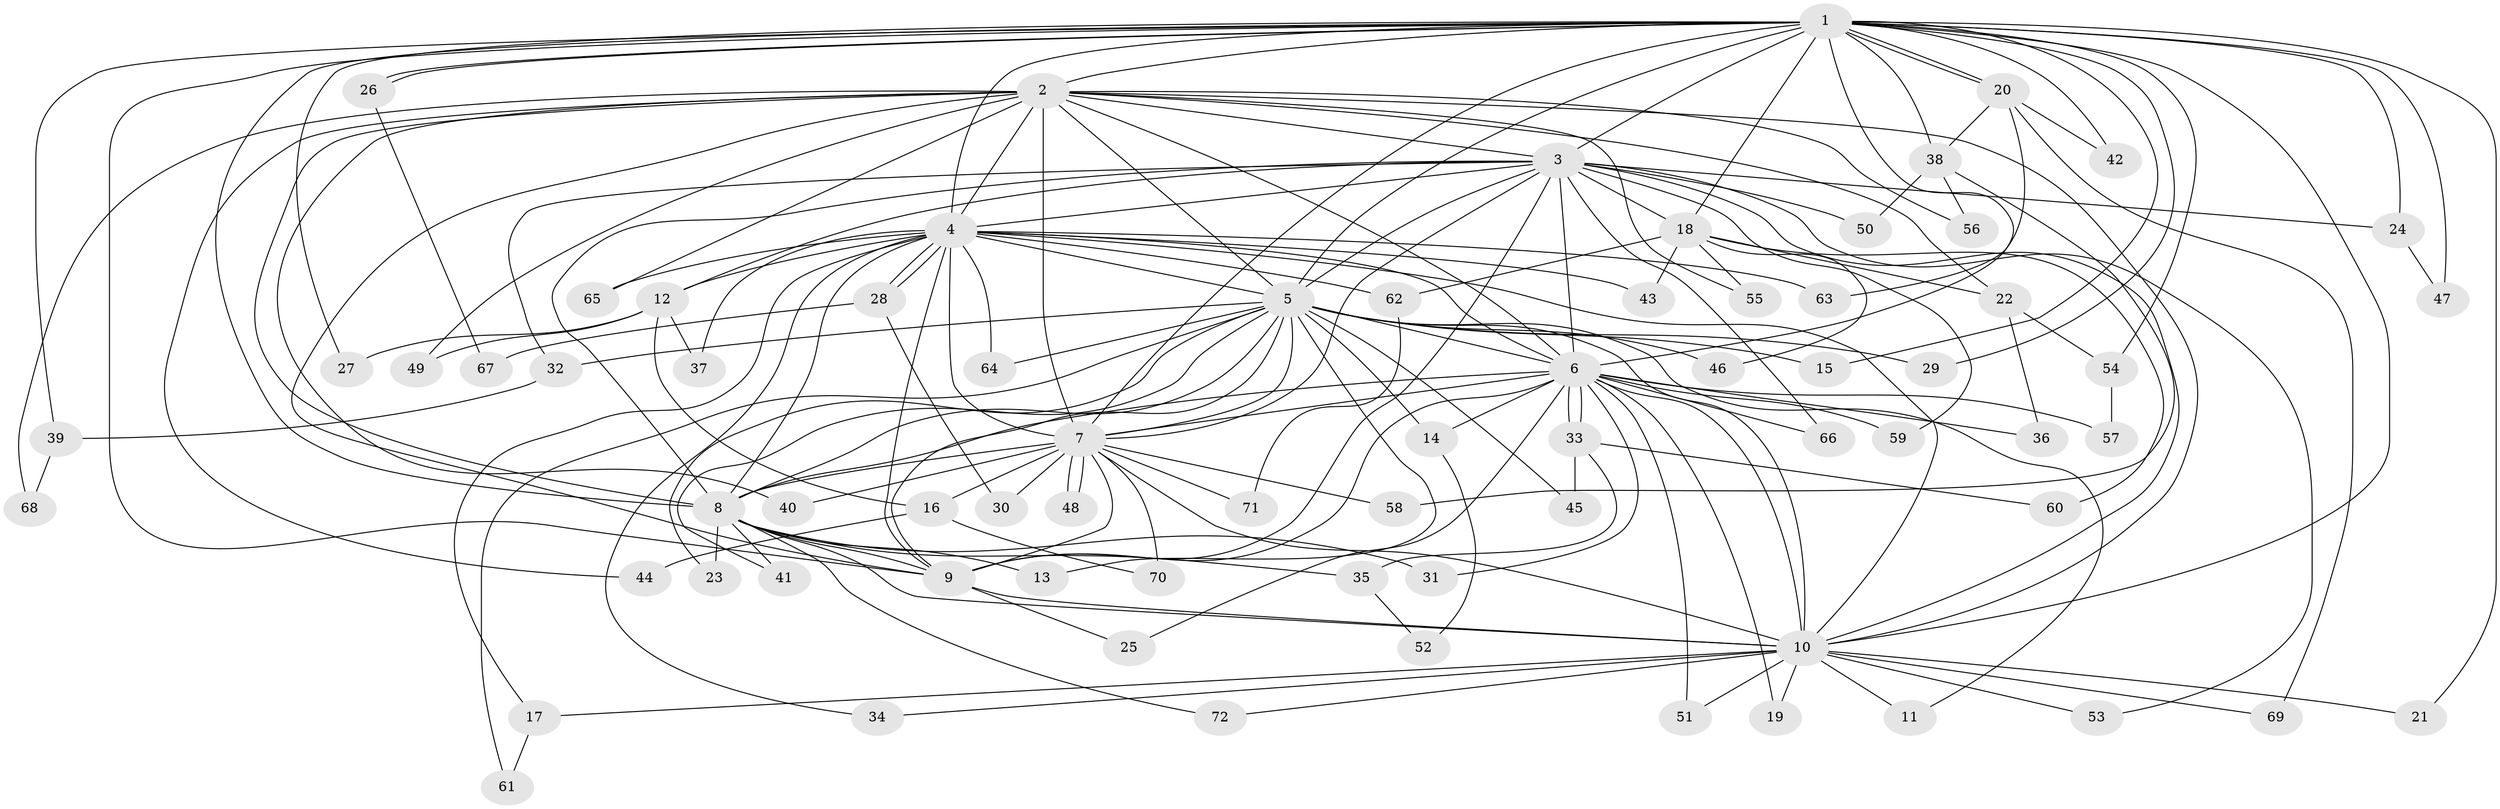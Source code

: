 // Generated by graph-tools (version 1.1) at 2025/34/03/09/25 02:34:56]
// undirected, 72 vertices, 169 edges
graph export_dot {
graph [start="1"]
  node [color=gray90,style=filled];
  1;
  2;
  3;
  4;
  5;
  6;
  7;
  8;
  9;
  10;
  11;
  12;
  13;
  14;
  15;
  16;
  17;
  18;
  19;
  20;
  21;
  22;
  23;
  24;
  25;
  26;
  27;
  28;
  29;
  30;
  31;
  32;
  33;
  34;
  35;
  36;
  37;
  38;
  39;
  40;
  41;
  42;
  43;
  44;
  45;
  46;
  47;
  48;
  49;
  50;
  51;
  52;
  53;
  54;
  55;
  56;
  57;
  58;
  59;
  60;
  61;
  62;
  63;
  64;
  65;
  66;
  67;
  68;
  69;
  70;
  71;
  72;
  1 -- 2;
  1 -- 3;
  1 -- 4;
  1 -- 5;
  1 -- 6;
  1 -- 7;
  1 -- 8;
  1 -- 9;
  1 -- 10;
  1 -- 15;
  1 -- 18;
  1 -- 20;
  1 -- 20;
  1 -- 21;
  1 -- 24;
  1 -- 26;
  1 -- 26;
  1 -- 27;
  1 -- 29;
  1 -- 38;
  1 -- 39;
  1 -- 42;
  1 -- 47;
  1 -- 54;
  2 -- 3;
  2 -- 4;
  2 -- 5;
  2 -- 6;
  2 -- 7;
  2 -- 8;
  2 -- 9;
  2 -- 10;
  2 -- 22;
  2 -- 40;
  2 -- 44;
  2 -- 49;
  2 -- 55;
  2 -- 56;
  2 -- 65;
  2 -- 68;
  3 -- 4;
  3 -- 5;
  3 -- 6;
  3 -- 7;
  3 -- 8;
  3 -- 9;
  3 -- 10;
  3 -- 12;
  3 -- 18;
  3 -- 24;
  3 -- 32;
  3 -- 50;
  3 -- 53;
  3 -- 59;
  3 -- 66;
  4 -- 5;
  4 -- 6;
  4 -- 7;
  4 -- 8;
  4 -- 9;
  4 -- 10;
  4 -- 12;
  4 -- 17;
  4 -- 28;
  4 -- 28;
  4 -- 34;
  4 -- 37;
  4 -- 43;
  4 -- 62;
  4 -- 63;
  4 -- 64;
  4 -- 65;
  5 -- 6;
  5 -- 7;
  5 -- 8;
  5 -- 9;
  5 -- 10;
  5 -- 11;
  5 -- 13;
  5 -- 14;
  5 -- 15;
  5 -- 23;
  5 -- 29;
  5 -- 32;
  5 -- 41;
  5 -- 45;
  5 -- 46;
  5 -- 61;
  5 -- 64;
  6 -- 7;
  6 -- 8;
  6 -- 9;
  6 -- 10;
  6 -- 14;
  6 -- 19;
  6 -- 25;
  6 -- 31;
  6 -- 33;
  6 -- 33;
  6 -- 36;
  6 -- 51;
  6 -- 57;
  6 -- 59;
  6 -- 66;
  7 -- 8;
  7 -- 9;
  7 -- 10;
  7 -- 16;
  7 -- 30;
  7 -- 40;
  7 -- 48;
  7 -- 48;
  7 -- 58;
  7 -- 70;
  7 -- 71;
  8 -- 9;
  8 -- 10;
  8 -- 13;
  8 -- 23;
  8 -- 31;
  8 -- 35;
  8 -- 41;
  8 -- 72;
  9 -- 10;
  9 -- 25;
  10 -- 11;
  10 -- 17;
  10 -- 19;
  10 -- 21;
  10 -- 34;
  10 -- 51;
  10 -- 53;
  10 -- 69;
  10 -- 72;
  12 -- 16;
  12 -- 27;
  12 -- 37;
  12 -- 49;
  14 -- 52;
  16 -- 44;
  16 -- 70;
  17 -- 61;
  18 -- 22;
  18 -- 43;
  18 -- 46;
  18 -- 55;
  18 -- 60;
  18 -- 62;
  20 -- 38;
  20 -- 42;
  20 -- 63;
  20 -- 69;
  22 -- 36;
  22 -- 54;
  24 -- 47;
  26 -- 67;
  28 -- 30;
  28 -- 67;
  32 -- 39;
  33 -- 35;
  33 -- 45;
  33 -- 60;
  35 -- 52;
  38 -- 50;
  38 -- 56;
  38 -- 58;
  39 -- 68;
  54 -- 57;
  62 -- 71;
}
